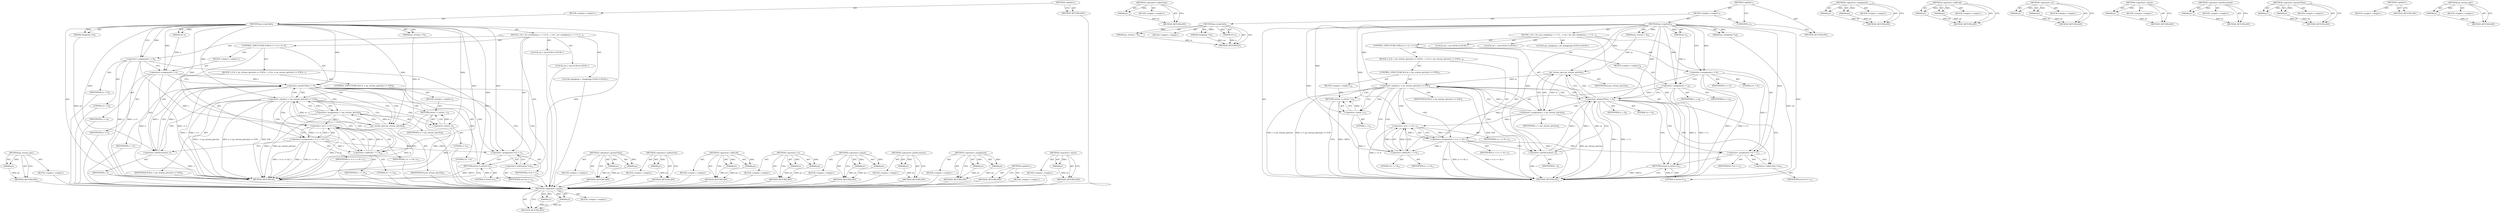 digraph "jas_stream_getc" {
vulnerable_96 [label=<(METHOD,jas_stream_getc)>];
vulnerable_97 [label=<(PARAM,p1)>];
vulnerable_98 [label=<(BLOCK,&lt;empty&gt;,&lt;empty&gt;)>];
vulnerable_99 [label=<(METHOD_RETURN,ANY)>];
vulnerable_6 [label=<(METHOD,&lt;global&gt;)<SUB>1</SUB>>];
vulnerable_7 [label=<(BLOCK,&lt;empty&gt;,&lt;empty&gt;)<SUB>1</SUB>>];
vulnerable_8 [label=<(METHOD,jas_iccgetuint)<SUB>1</SUB>>];
vulnerable_9 [label=<(PARAM,jas_stream_t *in)<SUB>1</SUB>>];
vulnerable_10 [label=<(PARAM,int n)<SUB>1</SUB>>];
vulnerable_11 [label=<(PARAM,ulonglong *val)<SUB>1</SUB>>];
vulnerable_12 [label=<(BLOCK,{
 	int i;
 	int c;
	ulonglong v;
 	v = 0;
 	fo...,{
 	int i;
 	int c;
	ulonglong v;
 	v = 0;
 	fo...)<SUB>2</SUB>>];
vulnerable_13 [label="<(LOCAL,int i: int)<SUB>3</SUB>>"];
vulnerable_14 [label="<(LOCAL,int c: int)<SUB>4</SUB>>"];
vulnerable_15 [label="<(LOCAL,ulonglong v: ulonglong)<SUB>5</SUB>>"];
vulnerable_16 [label=<(&lt;operator&gt;.assignment,v = 0)<SUB>6</SUB>>];
vulnerable_17 [label=<(IDENTIFIER,v,v = 0)<SUB>6</SUB>>];
vulnerable_18 [label=<(LITERAL,0,v = 0)<SUB>6</SUB>>];
vulnerable_19 [label=<(CONTROL_STRUCTURE,FOR,for (i = n;i &gt; 0;--i))<SUB>7</SUB>>];
vulnerable_20 [label=<(BLOCK,&lt;empty&gt;,&lt;empty&gt;)<SUB>7</SUB>>];
vulnerable_21 [label=<(&lt;operator&gt;.assignment,i = n)<SUB>7</SUB>>];
vulnerable_22 [label=<(IDENTIFIER,i,i = n)<SUB>7</SUB>>];
vulnerable_23 [label=<(IDENTIFIER,n,i = n)<SUB>7</SUB>>];
vulnerable_24 [label=<(&lt;operator&gt;.greaterThan,i &gt; 0)<SUB>7</SUB>>];
vulnerable_25 [label=<(IDENTIFIER,i,i &gt; 0)<SUB>7</SUB>>];
vulnerable_26 [label=<(LITERAL,0,i &gt; 0)<SUB>7</SUB>>];
vulnerable_27 [label=<(&lt;operator&gt;.preDecrement,--i)<SUB>7</SUB>>];
vulnerable_28 [label=<(IDENTIFIER,i,--i)<SUB>7</SUB>>];
vulnerable_29 [label=<(BLOCK,{
 		if ((c = jas_stream_getc(in)) == EOF)
			r...,{
 		if ((c = jas_stream_getc(in)) == EOF)
			r...)<SUB>7</SUB>>];
vulnerable_30 [label=<(CONTROL_STRUCTURE,IF,if ((c = jas_stream_getc(in)) == EOF))<SUB>8</SUB>>];
vulnerable_31 [label=<(&lt;operator&gt;.equals,(c = jas_stream_getc(in)) == EOF)<SUB>8</SUB>>];
vulnerable_32 [label=<(&lt;operator&gt;.assignment,c = jas_stream_getc(in))<SUB>8</SUB>>];
vulnerable_33 [label=<(IDENTIFIER,c,c = jas_stream_getc(in))<SUB>8</SUB>>];
vulnerable_34 [label=<(jas_stream_getc,jas_stream_getc(in))<SUB>8</SUB>>];
vulnerable_35 [label=<(IDENTIFIER,in,jas_stream_getc(in))<SUB>8</SUB>>];
vulnerable_36 [label=<(IDENTIFIER,EOF,(c = jas_stream_getc(in)) == EOF)<SUB>8</SUB>>];
vulnerable_37 [label=<(BLOCK,&lt;empty&gt;,&lt;empty&gt;)<SUB>9</SUB>>];
vulnerable_38 [label=<(RETURN,return -1;,return -1;)<SUB>9</SUB>>];
vulnerable_39 [label=<(&lt;operator&gt;.minus,-1)<SUB>9</SUB>>];
vulnerable_40 [label=<(LITERAL,1,-1)<SUB>9</SUB>>];
vulnerable_41 [label=<(&lt;operator&gt;.assignment,v = (v &lt;&lt; 8) | c)<SUB>10</SUB>>];
vulnerable_42 [label=<(IDENTIFIER,v,v = (v &lt;&lt; 8) | c)<SUB>10</SUB>>];
vulnerable_43 [label=<(&lt;operator&gt;.or,(v &lt;&lt; 8) | c)<SUB>10</SUB>>];
vulnerable_44 [label=<(&lt;operator&gt;.shiftLeft,v &lt;&lt; 8)<SUB>10</SUB>>];
vulnerable_45 [label=<(IDENTIFIER,v,v &lt;&lt; 8)<SUB>10</SUB>>];
vulnerable_46 [label=<(LITERAL,8,v &lt;&lt; 8)<SUB>10</SUB>>];
vulnerable_47 [label=<(IDENTIFIER,c,(v &lt;&lt; 8) | c)<SUB>10</SUB>>];
vulnerable_48 [label=<(&lt;operator&gt;.assignment,*val = v)<SUB>12</SUB>>];
vulnerable_49 [label=<(&lt;operator&gt;.indirection,*val)<SUB>12</SUB>>];
vulnerable_50 [label=<(IDENTIFIER,val,*val = v)<SUB>12</SUB>>];
vulnerable_51 [label=<(IDENTIFIER,v,*val = v)<SUB>12</SUB>>];
vulnerable_52 [label=<(RETURN,return 0;,return 0;)<SUB>13</SUB>>];
vulnerable_53 [label=<(LITERAL,0,return 0;)<SUB>13</SUB>>];
vulnerable_54 [label=<(METHOD_RETURN,int)<SUB>1</SUB>>];
vulnerable_56 [label=<(METHOD_RETURN,ANY)<SUB>1</SUB>>];
vulnerable_82 [label=<(METHOD,&lt;operator&gt;.greaterThan)>];
vulnerable_83 [label=<(PARAM,p1)>];
vulnerable_84 [label=<(PARAM,p2)>];
vulnerable_85 [label=<(BLOCK,&lt;empty&gt;,&lt;empty&gt;)>];
vulnerable_86 [label=<(METHOD_RETURN,ANY)>];
vulnerable_114 [label=<(METHOD,&lt;operator&gt;.indirection)>];
vulnerable_115 [label=<(PARAM,p1)>];
vulnerable_116 [label=<(BLOCK,&lt;empty&gt;,&lt;empty&gt;)>];
vulnerable_117 [label=<(METHOD_RETURN,ANY)>];
vulnerable_109 [label=<(METHOD,&lt;operator&gt;.shiftLeft)>];
vulnerable_110 [label=<(PARAM,p1)>];
vulnerable_111 [label=<(PARAM,p2)>];
vulnerable_112 [label=<(BLOCK,&lt;empty&gt;,&lt;empty&gt;)>];
vulnerable_113 [label=<(METHOD_RETURN,ANY)>];
vulnerable_104 [label=<(METHOD,&lt;operator&gt;.or)>];
vulnerable_105 [label=<(PARAM,p1)>];
vulnerable_106 [label=<(PARAM,p2)>];
vulnerable_107 [label=<(BLOCK,&lt;empty&gt;,&lt;empty&gt;)>];
vulnerable_108 [label=<(METHOD_RETURN,ANY)>];
vulnerable_91 [label=<(METHOD,&lt;operator&gt;.equals)>];
vulnerable_92 [label=<(PARAM,p1)>];
vulnerable_93 [label=<(PARAM,p2)>];
vulnerable_94 [label=<(BLOCK,&lt;empty&gt;,&lt;empty&gt;)>];
vulnerable_95 [label=<(METHOD_RETURN,ANY)>];
vulnerable_87 [label=<(METHOD,&lt;operator&gt;.preDecrement)>];
vulnerable_88 [label=<(PARAM,p1)>];
vulnerable_89 [label=<(BLOCK,&lt;empty&gt;,&lt;empty&gt;)>];
vulnerable_90 [label=<(METHOD_RETURN,ANY)>];
vulnerable_77 [label=<(METHOD,&lt;operator&gt;.assignment)>];
vulnerable_78 [label=<(PARAM,p1)>];
vulnerable_79 [label=<(PARAM,p2)>];
vulnerable_80 [label=<(BLOCK,&lt;empty&gt;,&lt;empty&gt;)>];
vulnerable_81 [label=<(METHOD_RETURN,ANY)>];
vulnerable_71 [label=<(METHOD,&lt;global&gt;)<SUB>1</SUB>>];
vulnerable_72 [label=<(BLOCK,&lt;empty&gt;,&lt;empty&gt;)>];
vulnerable_73 [label=<(METHOD_RETURN,ANY)>];
vulnerable_100 [label=<(METHOD,&lt;operator&gt;.minus)>];
vulnerable_101 [label=<(PARAM,p1)>];
vulnerable_102 [label=<(BLOCK,&lt;empty&gt;,&lt;empty&gt;)>];
vulnerable_103 [label=<(METHOD_RETURN,ANY)>];
fixed_101 [label=<(METHOD,&lt;operator&gt;.equals)>];
fixed_102 [label=<(PARAM,p1)>];
fixed_103 [label=<(PARAM,p2)>];
fixed_104 [label=<(BLOCK,&lt;empty&gt;,&lt;empty&gt;)>];
fixed_105 [label=<(METHOD_RETURN,ANY)>];
fixed_124 [label=<(METHOD,&lt;operator&gt;.indirection)>];
fixed_125 [label=<(PARAM,p1)>];
fixed_126 [label=<(BLOCK,&lt;empty&gt;,&lt;empty&gt;)>];
fixed_127 [label=<(METHOD_RETURN,ANY)>];
fixed_6 [label=<(METHOD,&lt;global&gt;)<SUB>1</SUB>>];
fixed_7 [label=<(BLOCK,&lt;empty&gt;,&lt;empty&gt;)<SUB>1</SUB>>];
fixed_8 [label=<(METHOD,jas_iccgetuint)<SUB>1</SUB>>];
fixed_9 [label=<(PARAM,jas_stream_t *in)<SUB>1</SUB>>];
fixed_10 [label=<(PARAM,int n)<SUB>1</SUB>>];
fixed_11 [label=<(PARAM,ulonglong *val)<SUB>1</SUB>>];
fixed_12 [label=<(BLOCK,&lt;empty&gt;,&lt;empty&gt;)>];
fixed_13 [label=<(METHOD_RETURN,int)<SUB>1</SUB>>];
fixed_15 [label=<(UNKNOWN,),))<SUB>1</SUB>>];
fixed_16 [label=<(METHOD,jas_iccgetuint)<SUB>2</SUB>>];
fixed_17 [label=<(PARAM,jas_stream_t *in)<SUB>2</SUB>>];
fixed_18 [label=<(PARAM,int n)<SUB>2</SUB>>];
fixed_19 [label=<(PARAM,jas_ulonglong *val)<SUB>2</SUB>>];
fixed_20 [label=<(BLOCK,{
 	int i;
 	int c;
	jas_ulonglong v;
 	v = 0;
...,{
 	int i;
 	int c;
	jas_ulonglong v;
 	v = 0;
...)<SUB>3</SUB>>];
fixed_21 [label="<(LOCAL,int i: int)<SUB>4</SUB>>"];
fixed_22 [label="<(LOCAL,int c: int)<SUB>5</SUB>>"];
fixed_23 [label="<(LOCAL,jas_ulonglong v: jas_ulonglong)<SUB>6</SUB>>"];
fixed_24 [label=<(&lt;operator&gt;.assignment,v = 0)<SUB>7</SUB>>];
fixed_25 [label=<(IDENTIFIER,v,v = 0)<SUB>7</SUB>>];
fixed_26 [label=<(LITERAL,0,v = 0)<SUB>7</SUB>>];
fixed_27 [label=<(CONTROL_STRUCTURE,FOR,for (i = n;i &gt; 0;--i))<SUB>8</SUB>>];
fixed_28 [label=<(BLOCK,&lt;empty&gt;,&lt;empty&gt;)<SUB>8</SUB>>];
fixed_29 [label=<(&lt;operator&gt;.assignment,i = n)<SUB>8</SUB>>];
fixed_30 [label=<(IDENTIFIER,i,i = n)<SUB>8</SUB>>];
fixed_31 [label=<(IDENTIFIER,n,i = n)<SUB>8</SUB>>];
fixed_32 [label=<(&lt;operator&gt;.greaterThan,i &gt; 0)<SUB>8</SUB>>];
fixed_33 [label=<(IDENTIFIER,i,i &gt; 0)<SUB>8</SUB>>];
fixed_34 [label=<(LITERAL,0,i &gt; 0)<SUB>8</SUB>>];
fixed_35 [label=<(&lt;operator&gt;.preDecrement,--i)<SUB>8</SUB>>];
fixed_36 [label=<(IDENTIFIER,i,--i)<SUB>8</SUB>>];
fixed_37 [label=<(BLOCK,{
 		if ((c = jas_stream_getc(in)) == EOF)
			r...,{
 		if ((c = jas_stream_getc(in)) == EOF)
			r...)<SUB>8</SUB>>];
fixed_38 [label=<(CONTROL_STRUCTURE,IF,if ((c = jas_stream_getc(in)) == EOF))<SUB>9</SUB>>];
fixed_39 [label=<(&lt;operator&gt;.equals,(c = jas_stream_getc(in)) == EOF)<SUB>9</SUB>>];
fixed_40 [label=<(&lt;operator&gt;.assignment,c = jas_stream_getc(in))<SUB>9</SUB>>];
fixed_41 [label=<(IDENTIFIER,c,c = jas_stream_getc(in))<SUB>9</SUB>>];
fixed_42 [label=<(jas_stream_getc,jas_stream_getc(in))<SUB>9</SUB>>];
fixed_43 [label=<(IDENTIFIER,in,jas_stream_getc(in))<SUB>9</SUB>>];
fixed_44 [label=<(IDENTIFIER,EOF,(c = jas_stream_getc(in)) == EOF)<SUB>9</SUB>>];
fixed_45 [label=<(BLOCK,&lt;empty&gt;,&lt;empty&gt;)<SUB>10</SUB>>];
fixed_46 [label=<(RETURN,return -1;,return -1;)<SUB>10</SUB>>];
fixed_47 [label=<(&lt;operator&gt;.minus,-1)<SUB>10</SUB>>];
fixed_48 [label=<(LITERAL,1,-1)<SUB>10</SUB>>];
fixed_49 [label=<(&lt;operator&gt;.assignment,v = (v &lt;&lt; 8) | c)<SUB>11</SUB>>];
fixed_50 [label=<(IDENTIFIER,v,v = (v &lt;&lt; 8) | c)<SUB>11</SUB>>];
fixed_51 [label=<(&lt;operator&gt;.or,(v &lt;&lt; 8) | c)<SUB>11</SUB>>];
fixed_52 [label=<(&lt;operator&gt;.shiftLeft,v &lt;&lt; 8)<SUB>11</SUB>>];
fixed_53 [label=<(IDENTIFIER,v,v &lt;&lt; 8)<SUB>11</SUB>>];
fixed_54 [label=<(LITERAL,8,v &lt;&lt; 8)<SUB>11</SUB>>];
fixed_55 [label=<(IDENTIFIER,c,(v &lt;&lt; 8) | c)<SUB>11</SUB>>];
fixed_56 [label=<(&lt;operator&gt;.assignment,*val = v)<SUB>13</SUB>>];
fixed_57 [label=<(&lt;operator&gt;.indirection,*val)<SUB>13</SUB>>];
fixed_58 [label=<(IDENTIFIER,val,*val = v)<SUB>13</SUB>>];
fixed_59 [label=<(IDENTIFIER,v,*val = v)<SUB>13</SUB>>];
fixed_60 [label=<(RETURN,return 0;,return 0;)<SUB>14</SUB>>];
fixed_61 [label=<(LITERAL,0,return 0;)<SUB>14</SUB>>];
fixed_62 [label=<(METHOD_RETURN,int)<SUB>2</SUB>>];
fixed_64 [label=<(METHOD_RETURN,ANY)<SUB>1</SUB>>];
fixed_87 [label=<(METHOD,&lt;operator&gt;.assignment)>];
fixed_88 [label=<(PARAM,p1)>];
fixed_89 [label=<(PARAM,p2)>];
fixed_90 [label=<(BLOCK,&lt;empty&gt;,&lt;empty&gt;)>];
fixed_91 [label=<(METHOD_RETURN,ANY)>];
fixed_119 [label=<(METHOD,&lt;operator&gt;.shiftLeft)>];
fixed_120 [label=<(PARAM,p1)>];
fixed_121 [label=<(PARAM,p2)>];
fixed_122 [label=<(BLOCK,&lt;empty&gt;,&lt;empty&gt;)>];
fixed_123 [label=<(METHOD_RETURN,ANY)>];
fixed_114 [label=<(METHOD,&lt;operator&gt;.or)>];
fixed_115 [label=<(PARAM,p1)>];
fixed_116 [label=<(PARAM,p2)>];
fixed_117 [label=<(BLOCK,&lt;empty&gt;,&lt;empty&gt;)>];
fixed_118 [label=<(METHOD_RETURN,ANY)>];
fixed_110 [label=<(METHOD,&lt;operator&gt;.minus)>];
fixed_111 [label=<(PARAM,p1)>];
fixed_112 [label=<(BLOCK,&lt;empty&gt;,&lt;empty&gt;)>];
fixed_113 [label=<(METHOD_RETURN,ANY)>];
fixed_97 [label=<(METHOD,&lt;operator&gt;.preDecrement)>];
fixed_98 [label=<(PARAM,p1)>];
fixed_99 [label=<(BLOCK,&lt;empty&gt;,&lt;empty&gt;)>];
fixed_100 [label=<(METHOD_RETURN,ANY)>];
fixed_92 [label=<(METHOD,&lt;operator&gt;.greaterThan)>];
fixed_93 [label=<(PARAM,p1)>];
fixed_94 [label=<(PARAM,p2)>];
fixed_95 [label=<(BLOCK,&lt;empty&gt;,&lt;empty&gt;)>];
fixed_96 [label=<(METHOD_RETURN,ANY)>];
fixed_81 [label=<(METHOD,&lt;global&gt;)<SUB>1</SUB>>];
fixed_82 [label=<(BLOCK,&lt;empty&gt;,&lt;empty&gt;)>];
fixed_83 [label=<(METHOD_RETURN,ANY)>];
fixed_106 [label=<(METHOD,jas_stream_getc)>];
fixed_107 [label=<(PARAM,p1)>];
fixed_108 [label=<(BLOCK,&lt;empty&gt;,&lt;empty&gt;)>];
fixed_109 [label=<(METHOD_RETURN,ANY)>];
vulnerable_96 -> vulnerable_97  [key=0, label="AST: "];
vulnerable_96 -> vulnerable_97  [key=1, label="DDG: "];
vulnerable_96 -> vulnerable_98  [key=0, label="AST: "];
vulnerable_96 -> vulnerable_99  [key=0, label="AST: "];
vulnerable_96 -> vulnerable_99  [key=1, label="CFG: "];
vulnerable_97 -> vulnerable_99  [key=0, label="DDG: p1"];
vulnerable_98 -> fixed_101  [key=0];
vulnerable_99 -> fixed_101  [key=0];
vulnerable_6 -> vulnerable_7  [key=0, label="AST: "];
vulnerable_6 -> vulnerable_56  [key=0, label="AST: "];
vulnerable_6 -> vulnerable_56  [key=1, label="CFG: "];
vulnerable_7 -> vulnerable_8  [key=0, label="AST: "];
vulnerable_8 -> vulnerable_9  [key=0, label="AST: "];
vulnerable_8 -> vulnerable_9  [key=1, label="DDG: "];
vulnerable_8 -> vulnerable_10  [key=0, label="AST: "];
vulnerable_8 -> vulnerable_10  [key=1, label="DDG: "];
vulnerable_8 -> vulnerable_11  [key=0, label="AST: "];
vulnerable_8 -> vulnerable_11  [key=1, label="DDG: "];
vulnerable_8 -> vulnerable_12  [key=0, label="AST: "];
vulnerable_8 -> vulnerable_54  [key=0, label="AST: "];
vulnerable_8 -> vulnerable_16  [key=0, label="CFG: "];
vulnerable_8 -> vulnerable_16  [key=1, label="DDG: "];
vulnerable_8 -> vulnerable_48  [key=0, label="DDG: "];
vulnerable_8 -> vulnerable_52  [key=0, label="DDG: "];
vulnerable_8 -> vulnerable_53  [key=0, label="DDG: "];
vulnerable_8 -> vulnerable_21  [key=0, label="DDG: "];
vulnerable_8 -> vulnerable_24  [key=0, label="DDG: "];
vulnerable_8 -> vulnerable_27  [key=0, label="DDG: "];
vulnerable_8 -> vulnerable_31  [key=0, label="DDG: "];
vulnerable_8 -> vulnerable_43  [key=0, label="DDG: "];
vulnerable_8 -> vulnerable_44  [key=0, label="DDG: "];
vulnerable_8 -> vulnerable_34  [key=0, label="DDG: "];
vulnerable_8 -> vulnerable_39  [key=0, label="DDG: "];
vulnerable_9 -> vulnerable_34  [key=0, label="DDG: in"];
vulnerable_10 -> vulnerable_21  [key=0, label="DDG: n"];
vulnerable_11 -> vulnerable_54  [key=0, label="DDG: val"];
vulnerable_12 -> vulnerable_13  [key=0, label="AST: "];
vulnerable_12 -> vulnerable_14  [key=0, label="AST: "];
vulnerable_12 -> vulnerable_15  [key=0, label="AST: "];
vulnerable_12 -> vulnerable_16  [key=0, label="AST: "];
vulnerable_12 -> vulnerable_19  [key=0, label="AST: "];
vulnerable_12 -> vulnerable_48  [key=0, label="AST: "];
vulnerable_12 -> vulnerable_52  [key=0, label="AST: "];
vulnerable_13 -> fixed_101  [key=0];
vulnerable_14 -> fixed_101  [key=0];
vulnerable_15 -> fixed_101  [key=0];
vulnerable_16 -> vulnerable_17  [key=0, label="AST: "];
vulnerable_16 -> vulnerable_18  [key=0, label="AST: "];
vulnerable_16 -> vulnerable_21  [key=0, label="CFG: "];
vulnerable_16 -> vulnerable_54  [key=0, label="DDG: v"];
vulnerable_16 -> vulnerable_54  [key=1, label="DDG: v = 0"];
vulnerable_16 -> vulnerable_48  [key=0, label="DDG: v"];
vulnerable_16 -> vulnerable_44  [key=0, label="DDG: v"];
vulnerable_17 -> fixed_101  [key=0];
vulnerable_18 -> fixed_101  [key=0];
vulnerable_19 -> vulnerable_20  [key=0, label="AST: "];
vulnerable_19 -> vulnerable_24  [key=0, label="AST: "];
vulnerable_19 -> vulnerable_27  [key=0, label="AST: "];
vulnerable_19 -> vulnerable_29  [key=0, label="AST: "];
vulnerable_20 -> vulnerable_21  [key=0, label="AST: "];
vulnerable_21 -> vulnerable_22  [key=0, label="AST: "];
vulnerable_21 -> vulnerable_23  [key=0, label="AST: "];
vulnerable_21 -> vulnerable_24  [key=0, label="CFG: "];
vulnerable_21 -> vulnerable_24  [key=1, label="DDG: i"];
vulnerable_21 -> vulnerable_54  [key=0, label="DDG: n"];
vulnerable_21 -> vulnerable_54  [key=1, label="DDG: i = n"];
vulnerable_22 -> fixed_101  [key=0];
vulnerable_23 -> fixed_101  [key=0];
vulnerable_24 -> vulnerable_25  [key=0, label="AST: "];
vulnerable_24 -> vulnerable_26  [key=0, label="AST: "];
vulnerable_24 -> vulnerable_34  [key=0, label="CFG: "];
vulnerable_24 -> vulnerable_34  [key=1, label="CDG: "];
vulnerable_24 -> vulnerable_49  [key=0, label="CFG: "];
vulnerable_24 -> vulnerable_49  [key=1, label="CDG: "];
vulnerable_24 -> vulnerable_54  [key=0, label="DDG: i"];
vulnerable_24 -> vulnerable_54  [key=1, label="DDG: i &gt; 0"];
vulnerable_24 -> vulnerable_27  [key=0, label="DDG: i"];
vulnerable_24 -> vulnerable_48  [key=0, label="CDG: "];
vulnerable_24 -> vulnerable_32  [key=0, label="CDG: "];
vulnerable_24 -> vulnerable_52  [key=0, label="CDG: "];
vulnerable_24 -> vulnerable_31  [key=0, label="CDG: "];
vulnerable_25 -> fixed_101  [key=0];
vulnerable_26 -> fixed_101  [key=0];
vulnerable_27 -> vulnerable_28  [key=0, label="AST: "];
vulnerable_27 -> vulnerable_24  [key=0, label="CFG: "];
vulnerable_27 -> vulnerable_24  [key=1, label="DDG: i"];
vulnerable_27 -> vulnerable_54  [key=0, label="DDG: --i"];
vulnerable_28 -> fixed_101  [key=0];
vulnerable_29 -> vulnerable_30  [key=0, label="AST: "];
vulnerable_29 -> vulnerable_41  [key=0, label="AST: "];
vulnerable_30 -> vulnerable_31  [key=0, label="AST: "];
vulnerable_30 -> vulnerable_37  [key=0, label="AST: "];
vulnerable_31 -> vulnerable_32  [key=0, label="AST: "];
vulnerable_31 -> vulnerable_36  [key=0, label="AST: "];
vulnerable_31 -> vulnerable_39  [key=0, label="CFG: "];
vulnerable_31 -> vulnerable_39  [key=1, label="CDG: "];
vulnerable_31 -> vulnerable_44  [key=0, label="CFG: "];
vulnerable_31 -> vulnerable_44  [key=1, label="CDG: "];
vulnerable_31 -> vulnerable_54  [key=0, label="DDG: c = jas_stream_getc(in)"];
vulnerable_31 -> vulnerable_54  [key=1, label="DDG: (c = jas_stream_getc(in)) == EOF"];
vulnerable_31 -> vulnerable_54  [key=2, label="DDG: EOF"];
vulnerable_31 -> vulnerable_24  [key=0, label="CDG: "];
vulnerable_31 -> vulnerable_38  [key=0, label="CDG: "];
vulnerable_31 -> vulnerable_41  [key=0, label="CDG: "];
vulnerable_31 -> vulnerable_27  [key=0, label="CDG: "];
vulnerable_31 -> vulnerable_43  [key=0, label="CDG: "];
vulnerable_32 -> vulnerable_33  [key=0, label="AST: "];
vulnerable_32 -> vulnerable_34  [key=0, label="AST: "];
vulnerable_32 -> vulnerable_31  [key=0, label="CFG: "];
vulnerable_32 -> vulnerable_31  [key=1, label="DDG: c"];
vulnerable_32 -> vulnerable_54  [key=0, label="DDG: c"];
vulnerable_32 -> vulnerable_54  [key=1, label="DDG: jas_stream_getc(in)"];
vulnerable_32 -> vulnerable_43  [key=0, label="DDG: c"];
vulnerable_33 -> fixed_101  [key=0];
vulnerable_34 -> vulnerable_35  [key=0, label="AST: "];
vulnerable_34 -> vulnerable_32  [key=0, label="CFG: "];
vulnerable_34 -> vulnerable_32  [key=1, label="DDG: in"];
vulnerable_34 -> vulnerable_54  [key=0, label="DDG: in"];
vulnerable_34 -> vulnerable_31  [key=0, label="DDG: in"];
vulnerable_35 -> fixed_101  [key=0];
vulnerable_36 -> fixed_101  [key=0];
vulnerable_37 -> vulnerable_38  [key=0, label="AST: "];
vulnerable_38 -> vulnerable_39  [key=0, label="AST: "];
vulnerable_38 -> vulnerable_54  [key=0, label="CFG: "];
vulnerable_38 -> vulnerable_54  [key=1, label="DDG: &lt;RET&gt;"];
vulnerable_39 -> vulnerable_40  [key=0, label="AST: "];
vulnerable_39 -> vulnerable_38  [key=0, label="CFG: "];
vulnerable_39 -> vulnerable_38  [key=1, label="DDG: -1"];
vulnerable_39 -> vulnerable_54  [key=0, label="DDG: -1"];
vulnerable_40 -> fixed_101  [key=0];
vulnerable_41 -> vulnerable_42  [key=0, label="AST: "];
vulnerable_41 -> vulnerable_43  [key=0, label="AST: "];
vulnerable_41 -> vulnerable_27  [key=0, label="CFG: "];
vulnerable_41 -> vulnerable_54  [key=0, label="DDG: v"];
vulnerable_41 -> vulnerable_54  [key=1, label="DDG: (v &lt;&lt; 8) | c"];
vulnerable_41 -> vulnerable_54  [key=2, label="DDG: v = (v &lt;&lt; 8) | c"];
vulnerable_41 -> vulnerable_48  [key=0, label="DDG: v"];
vulnerable_41 -> vulnerable_44  [key=0, label="DDG: v"];
vulnerable_42 -> fixed_101  [key=0];
vulnerable_43 -> vulnerable_44  [key=0, label="AST: "];
vulnerable_43 -> vulnerable_47  [key=0, label="AST: "];
vulnerable_43 -> vulnerable_41  [key=0, label="CFG: "];
vulnerable_43 -> vulnerable_41  [key=1, label="DDG: v &lt;&lt; 8"];
vulnerable_43 -> vulnerable_41  [key=2, label="DDG: c"];
vulnerable_43 -> vulnerable_54  [key=0, label="DDG: v &lt;&lt; 8"];
vulnerable_44 -> vulnerable_45  [key=0, label="AST: "];
vulnerable_44 -> vulnerable_46  [key=0, label="AST: "];
vulnerable_44 -> vulnerable_43  [key=0, label="CFG: "];
vulnerable_44 -> vulnerable_43  [key=1, label="DDG: v"];
vulnerable_44 -> vulnerable_43  [key=2, label="DDG: 8"];
vulnerable_45 -> fixed_101  [key=0];
vulnerable_46 -> fixed_101  [key=0];
vulnerable_47 -> fixed_101  [key=0];
vulnerable_48 -> vulnerable_49  [key=0, label="AST: "];
vulnerable_48 -> vulnerable_51  [key=0, label="AST: "];
vulnerable_48 -> vulnerable_52  [key=0, label="CFG: "];
vulnerable_49 -> vulnerable_50  [key=0, label="AST: "];
vulnerable_49 -> vulnerable_48  [key=0, label="CFG: "];
vulnerable_50 -> fixed_101  [key=0];
vulnerable_51 -> fixed_101  [key=0];
vulnerable_52 -> vulnerable_53  [key=0, label="AST: "];
vulnerable_52 -> vulnerable_54  [key=0, label="CFG: "];
vulnerable_52 -> vulnerable_54  [key=1, label="DDG: &lt;RET&gt;"];
vulnerable_53 -> vulnerable_52  [key=0, label="DDG: 0"];
vulnerable_54 -> fixed_101  [key=0];
vulnerable_56 -> fixed_101  [key=0];
vulnerable_82 -> vulnerable_83  [key=0, label="AST: "];
vulnerable_82 -> vulnerable_83  [key=1, label="DDG: "];
vulnerable_82 -> vulnerable_85  [key=0, label="AST: "];
vulnerable_82 -> vulnerable_84  [key=0, label="AST: "];
vulnerable_82 -> vulnerable_84  [key=1, label="DDG: "];
vulnerable_82 -> vulnerable_86  [key=0, label="AST: "];
vulnerable_82 -> vulnerable_86  [key=1, label="CFG: "];
vulnerable_83 -> vulnerable_86  [key=0, label="DDG: p1"];
vulnerable_84 -> vulnerable_86  [key=0, label="DDG: p2"];
vulnerable_85 -> fixed_101  [key=0];
vulnerable_86 -> fixed_101  [key=0];
vulnerable_114 -> vulnerable_115  [key=0, label="AST: "];
vulnerable_114 -> vulnerable_115  [key=1, label="DDG: "];
vulnerable_114 -> vulnerable_116  [key=0, label="AST: "];
vulnerable_114 -> vulnerable_117  [key=0, label="AST: "];
vulnerable_114 -> vulnerable_117  [key=1, label="CFG: "];
vulnerable_115 -> vulnerable_117  [key=0, label="DDG: p1"];
vulnerable_116 -> fixed_101  [key=0];
vulnerable_117 -> fixed_101  [key=0];
vulnerable_109 -> vulnerable_110  [key=0, label="AST: "];
vulnerable_109 -> vulnerable_110  [key=1, label="DDG: "];
vulnerable_109 -> vulnerable_112  [key=0, label="AST: "];
vulnerable_109 -> vulnerable_111  [key=0, label="AST: "];
vulnerable_109 -> vulnerable_111  [key=1, label="DDG: "];
vulnerable_109 -> vulnerable_113  [key=0, label="AST: "];
vulnerable_109 -> vulnerable_113  [key=1, label="CFG: "];
vulnerable_110 -> vulnerable_113  [key=0, label="DDG: p1"];
vulnerable_111 -> vulnerable_113  [key=0, label="DDG: p2"];
vulnerable_112 -> fixed_101  [key=0];
vulnerable_113 -> fixed_101  [key=0];
vulnerable_104 -> vulnerable_105  [key=0, label="AST: "];
vulnerable_104 -> vulnerable_105  [key=1, label="DDG: "];
vulnerable_104 -> vulnerable_107  [key=0, label="AST: "];
vulnerable_104 -> vulnerable_106  [key=0, label="AST: "];
vulnerable_104 -> vulnerable_106  [key=1, label="DDG: "];
vulnerable_104 -> vulnerable_108  [key=0, label="AST: "];
vulnerable_104 -> vulnerable_108  [key=1, label="CFG: "];
vulnerable_105 -> vulnerable_108  [key=0, label="DDG: p1"];
vulnerable_106 -> vulnerable_108  [key=0, label="DDG: p2"];
vulnerable_107 -> fixed_101  [key=0];
vulnerable_108 -> fixed_101  [key=0];
vulnerable_91 -> vulnerable_92  [key=0, label="AST: "];
vulnerable_91 -> vulnerable_92  [key=1, label="DDG: "];
vulnerable_91 -> vulnerable_94  [key=0, label="AST: "];
vulnerable_91 -> vulnerable_93  [key=0, label="AST: "];
vulnerable_91 -> vulnerable_93  [key=1, label="DDG: "];
vulnerable_91 -> vulnerable_95  [key=0, label="AST: "];
vulnerable_91 -> vulnerable_95  [key=1, label="CFG: "];
vulnerable_92 -> vulnerable_95  [key=0, label="DDG: p1"];
vulnerable_93 -> vulnerable_95  [key=0, label="DDG: p2"];
vulnerable_94 -> fixed_101  [key=0];
vulnerable_95 -> fixed_101  [key=0];
vulnerable_87 -> vulnerable_88  [key=0, label="AST: "];
vulnerable_87 -> vulnerable_88  [key=1, label="DDG: "];
vulnerable_87 -> vulnerable_89  [key=0, label="AST: "];
vulnerable_87 -> vulnerable_90  [key=0, label="AST: "];
vulnerable_87 -> vulnerable_90  [key=1, label="CFG: "];
vulnerable_88 -> vulnerable_90  [key=0, label="DDG: p1"];
vulnerable_89 -> fixed_101  [key=0];
vulnerable_90 -> fixed_101  [key=0];
vulnerable_77 -> vulnerable_78  [key=0, label="AST: "];
vulnerable_77 -> vulnerable_78  [key=1, label="DDG: "];
vulnerable_77 -> vulnerable_80  [key=0, label="AST: "];
vulnerable_77 -> vulnerable_79  [key=0, label="AST: "];
vulnerable_77 -> vulnerable_79  [key=1, label="DDG: "];
vulnerable_77 -> vulnerable_81  [key=0, label="AST: "];
vulnerable_77 -> vulnerable_81  [key=1, label="CFG: "];
vulnerable_78 -> vulnerable_81  [key=0, label="DDG: p1"];
vulnerable_79 -> vulnerable_81  [key=0, label="DDG: p2"];
vulnerable_80 -> fixed_101  [key=0];
vulnerable_81 -> fixed_101  [key=0];
vulnerable_71 -> vulnerable_72  [key=0, label="AST: "];
vulnerable_71 -> vulnerable_73  [key=0, label="AST: "];
vulnerable_71 -> vulnerable_73  [key=1, label="CFG: "];
vulnerable_72 -> fixed_101  [key=0];
vulnerable_73 -> fixed_101  [key=0];
vulnerable_100 -> vulnerable_101  [key=0, label="AST: "];
vulnerable_100 -> vulnerable_101  [key=1, label="DDG: "];
vulnerable_100 -> vulnerable_102  [key=0, label="AST: "];
vulnerable_100 -> vulnerable_103  [key=0, label="AST: "];
vulnerable_100 -> vulnerable_103  [key=1, label="CFG: "];
vulnerable_101 -> vulnerable_103  [key=0, label="DDG: p1"];
vulnerable_102 -> fixed_101  [key=0];
vulnerable_103 -> fixed_101  [key=0];
fixed_101 -> fixed_102  [key=0, label="AST: "];
fixed_101 -> fixed_102  [key=1, label="DDG: "];
fixed_101 -> fixed_104  [key=0, label="AST: "];
fixed_101 -> fixed_103  [key=0, label="AST: "];
fixed_101 -> fixed_103  [key=1, label="DDG: "];
fixed_101 -> fixed_105  [key=0, label="AST: "];
fixed_101 -> fixed_105  [key=1, label="CFG: "];
fixed_102 -> fixed_105  [key=0, label="DDG: p1"];
fixed_103 -> fixed_105  [key=0, label="DDG: p2"];
fixed_124 -> fixed_125  [key=0, label="AST: "];
fixed_124 -> fixed_125  [key=1, label="DDG: "];
fixed_124 -> fixed_126  [key=0, label="AST: "];
fixed_124 -> fixed_127  [key=0, label="AST: "];
fixed_124 -> fixed_127  [key=1, label="CFG: "];
fixed_125 -> fixed_127  [key=0, label="DDG: p1"];
fixed_6 -> fixed_7  [key=0, label="AST: "];
fixed_6 -> fixed_64  [key=0, label="AST: "];
fixed_6 -> fixed_15  [key=0, label="CFG: "];
fixed_7 -> fixed_8  [key=0, label="AST: "];
fixed_7 -> fixed_15  [key=0, label="AST: "];
fixed_7 -> fixed_16  [key=0, label="AST: "];
fixed_8 -> fixed_9  [key=0, label="AST: "];
fixed_8 -> fixed_9  [key=1, label="DDG: "];
fixed_8 -> fixed_10  [key=0, label="AST: "];
fixed_8 -> fixed_10  [key=1, label="DDG: "];
fixed_8 -> fixed_11  [key=0, label="AST: "];
fixed_8 -> fixed_11  [key=1, label="DDG: "];
fixed_8 -> fixed_12  [key=0, label="AST: "];
fixed_8 -> fixed_13  [key=0, label="AST: "];
fixed_8 -> fixed_13  [key=1, label="CFG: "];
fixed_9 -> fixed_13  [key=0, label="DDG: in"];
fixed_10 -> fixed_13  [key=0, label="DDG: n"];
fixed_11 -> fixed_13  [key=0, label="DDG: val"];
fixed_15 -> fixed_64  [key=0, label="CFG: "];
fixed_16 -> fixed_17  [key=0, label="AST: "];
fixed_16 -> fixed_17  [key=1, label="DDG: "];
fixed_16 -> fixed_18  [key=0, label="AST: "];
fixed_16 -> fixed_18  [key=1, label="DDG: "];
fixed_16 -> fixed_19  [key=0, label="AST: "];
fixed_16 -> fixed_19  [key=1, label="DDG: "];
fixed_16 -> fixed_20  [key=0, label="AST: "];
fixed_16 -> fixed_62  [key=0, label="AST: "];
fixed_16 -> fixed_24  [key=0, label="CFG: "];
fixed_16 -> fixed_24  [key=1, label="DDG: "];
fixed_16 -> fixed_56  [key=0, label="DDG: "];
fixed_16 -> fixed_60  [key=0, label="DDG: "];
fixed_16 -> fixed_61  [key=0, label="DDG: "];
fixed_16 -> fixed_29  [key=0, label="DDG: "];
fixed_16 -> fixed_32  [key=0, label="DDG: "];
fixed_16 -> fixed_35  [key=0, label="DDG: "];
fixed_16 -> fixed_39  [key=0, label="DDG: "];
fixed_16 -> fixed_51  [key=0, label="DDG: "];
fixed_16 -> fixed_52  [key=0, label="DDG: "];
fixed_16 -> fixed_42  [key=0, label="DDG: "];
fixed_16 -> fixed_47  [key=0, label="DDG: "];
fixed_17 -> fixed_42  [key=0, label="DDG: in"];
fixed_18 -> fixed_29  [key=0, label="DDG: n"];
fixed_19 -> fixed_62  [key=0, label="DDG: val"];
fixed_20 -> fixed_21  [key=0, label="AST: "];
fixed_20 -> fixed_22  [key=0, label="AST: "];
fixed_20 -> fixed_23  [key=0, label="AST: "];
fixed_20 -> fixed_24  [key=0, label="AST: "];
fixed_20 -> fixed_27  [key=0, label="AST: "];
fixed_20 -> fixed_56  [key=0, label="AST: "];
fixed_20 -> fixed_60  [key=0, label="AST: "];
fixed_24 -> fixed_25  [key=0, label="AST: "];
fixed_24 -> fixed_26  [key=0, label="AST: "];
fixed_24 -> fixed_29  [key=0, label="CFG: "];
fixed_24 -> fixed_62  [key=0, label="DDG: v"];
fixed_24 -> fixed_62  [key=1, label="DDG: v = 0"];
fixed_24 -> fixed_56  [key=0, label="DDG: v"];
fixed_24 -> fixed_52  [key=0, label="DDG: v"];
fixed_27 -> fixed_28  [key=0, label="AST: "];
fixed_27 -> fixed_32  [key=0, label="AST: "];
fixed_27 -> fixed_35  [key=0, label="AST: "];
fixed_27 -> fixed_37  [key=0, label="AST: "];
fixed_28 -> fixed_29  [key=0, label="AST: "];
fixed_29 -> fixed_30  [key=0, label="AST: "];
fixed_29 -> fixed_31  [key=0, label="AST: "];
fixed_29 -> fixed_32  [key=0, label="CFG: "];
fixed_29 -> fixed_32  [key=1, label="DDG: i"];
fixed_29 -> fixed_62  [key=0, label="DDG: n"];
fixed_29 -> fixed_62  [key=1, label="DDG: i = n"];
fixed_32 -> fixed_33  [key=0, label="AST: "];
fixed_32 -> fixed_34  [key=0, label="AST: "];
fixed_32 -> fixed_42  [key=0, label="CFG: "];
fixed_32 -> fixed_42  [key=1, label="CDG: "];
fixed_32 -> fixed_57  [key=0, label="CFG: "];
fixed_32 -> fixed_57  [key=1, label="CDG: "];
fixed_32 -> fixed_62  [key=0, label="DDG: i"];
fixed_32 -> fixed_62  [key=1, label="DDG: i &gt; 0"];
fixed_32 -> fixed_35  [key=0, label="DDG: i"];
fixed_32 -> fixed_60  [key=0, label="CDG: "];
fixed_32 -> fixed_56  [key=0, label="CDG: "];
fixed_32 -> fixed_40  [key=0, label="CDG: "];
fixed_32 -> fixed_39  [key=0, label="CDG: "];
fixed_35 -> fixed_36  [key=0, label="AST: "];
fixed_35 -> fixed_32  [key=0, label="CFG: "];
fixed_35 -> fixed_32  [key=1, label="DDG: i"];
fixed_35 -> fixed_62  [key=0, label="DDG: --i"];
fixed_37 -> fixed_38  [key=0, label="AST: "];
fixed_37 -> fixed_49  [key=0, label="AST: "];
fixed_38 -> fixed_39  [key=0, label="AST: "];
fixed_38 -> fixed_45  [key=0, label="AST: "];
fixed_39 -> fixed_40  [key=0, label="AST: "];
fixed_39 -> fixed_44  [key=0, label="AST: "];
fixed_39 -> fixed_47  [key=0, label="CFG: "];
fixed_39 -> fixed_47  [key=1, label="CDG: "];
fixed_39 -> fixed_52  [key=0, label="CFG: "];
fixed_39 -> fixed_52  [key=1, label="CDG: "];
fixed_39 -> fixed_62  [key=0, label="DDG: c = jas_stream_getc(in)"];
fixed_39 -> fixed_62  [key=1, label="DDG: (c = jas_stream_getc(in)) == EOF"];
fixed_39 -> fixed_62  [key=2, label="DDG: EOF"];
fixed_39 -> fixed_32  [key=0, label="CDG: "];
fixed_39 -> fixed_49  [key=0, label="CDG: "];
fixed_39 -> fixed_51  [key=0, label="CDG: "];
fixed_39 -> fixed_46  [key=0, label="CDG: "];
fixed_39 -> fixed_35  [key=0, label="CDG: "];
fixed_40 -> fixed_41  [key=0, label="AST: "];
fixed_40 -> fixed_42  [key=0, label="AST: "];
fixed_40 -> fixed_39  [key=0, label="CFG: "];
fixed_40 -> fixed_39  [key=1, label="DDG: c"];
fixed_40 -> fixed_62  [key=0, label="DDG: c"];
fixed_40 -> fixed_62  [key=1, label="DDG: jas_stream_getc(in)"];
fixed_40 -> fixed_51  [key=0, label="DDG: c"];
fixed_42 -> fixed_43  [key=0, label="AST: "];
fixed_42 -> fixed_40  [key=0, label="CFG: "];
fixed_42 -> fixed_40  [key=1, label="DDG: in"];
fixed_42 -> fixed_62  [key=0, label="DDG: in"];
fixed_42 -> fixed_39  [key=0, label="DDG: in"];
fixed_45 -> fixed_46  [key=0, label="AST: "];
fixed_46 -> fixed_47  [key=0, label="AST: "];
fixed_46 -> fixed_62  [key=0, label="CFG: "];
fixed_46 -> fixed_62  [key=1, label="DDG: &lt;RET&gt;"];
fixed_47 -> fixed_48  [key=0, label="AST: "];
fixed_47 -> fixed_46  [key=0, label="CFG: "];
fixed_47 -> fixed_46  [key=1, label="DDG: -1"];
fixed_47 -> fixed_62  [key=0, label="DDG: -1"];
fixed_49 -> fixed_50  [key=0, label="AST: "];
fixed_49 -> fixed_51  [key=0, label="AST: "];
fixed_49 -> fixed_35  [key=0, label="CFG: "];
fixed_49 -> fixed_62  [key=0, label="DDG: v"];
fixed_49 -> fixed_62  [key=1, label="DDG: (v &lt;&lt; 8) | c"];
fixed_49 -> fixed_62  [key=2, label="DDG: v = (v &lt;&lt; 8) | c"];
fixed_49 -> fixed_56  [key=0, label="DDG: v"];
fixed_49 -> fixed_52  [key=0, label="DDG: v"];
fixed_51 -> fixed_52  [key=0, label="AST: "];
fixed_51 -> fixed_55  [key=0, label="AST: "];
fixed_51 -> fixed_49  [key=0, label="CFG: "];
fixed_51 -> fixed_49  [key=1, label="DDG: v &lt;&lt; 8"];
fixed_51 -> fixed_49  [key=2, label="DDG: c"];
fixed_51 -> fixed_62  [key=0, label="DDG: v &lt;&lt; 8"];
fixed_52 -> fixed_53  [key=0, label="AST: "];
fixed_52 -> fixed_54  [key=0, label="AST: "];
fixed_52 -> fixed_51  [key=0, label="CFG: "];
fixed_52 -> fixed_51  [key=1, label="DDG: v"];
fixed_52 -> fixed_51  [key=2, label="DDG: 8"];
fixed_56 -> fixed_57  [key=0, label="AST: "];
fixed_56 -> fixed_59  [key=0, label="AST: "];
fixed_56 -> fixed_60  [key=0, label="CFG: "];
fixed_57 -> fixed_58  [key=0, label="AST: "];
fixed_57 -> fixed_56  [key=0, label="CFG: "];
fixed_60 -> fixed_61  [key=0, label="AST: "];
fixed_60 -> fixed_62  [key=0, label="CFG: "];
fixed_60 -> fixed_62  [key=1, label="DDG: &lt;RET&gt;"];
fixed_61 -> fixed_60  [key=0, label="DDG: 0"];
fixed_87 -> fixed_88  [key=0, label="AST: "];
fixed_87 -> fixed_88  [key=1, label="DDG: "];
fixed_87 -> fixed_90  [key=0, label="AST: "];
fixed_87 -> fixed_89  [key=0, label="AST: "];
fixed_87 -> fixed_89  [key=1, label="DDG: "];
fixed_87 -> fixed_91  [key=0, label="AST: "];
fixed_87 -> fixed_91  [key=1, label="CFG: "];
fixed_88 -> fixed_91  [key=0, label="DDG: p1"];
fixed_89 -> fixed_91  [key=0, label="DDG: p2"];
fixed_119 -> fixed_120  [key=0, label="AST: "];
fixed_119 -> fixed_120  [key=1, label="DDG: "];
fixed_119 -> fixed_122  [key=0, label="AST: "];
fixed_119 -> fixed_121  [key=0, label="AST: "];
fixed_119 -> fixed_121  [key=1, label="DDG: "];
fixed_119 -> fixed_123  [key=0, label="AST: "];
fixed_119 -> fixed_123  [key=1, label="CFG: "];
fixed_120 -> fixed_123  [key=0, label="DDG: p1"];
fixed_121 -> fixed_123  [key=0, label="DDG: p2"];
fixed_114 -> fixed_115  [key=0, label="AST: "];
fixed_114 -> fixed_115  [key=1, label="DDG: "];
fixed_114 -> fixed_117  [key=0, label="AST: "];
fixed_114 -> fixed_116  [key=0, label="AST: "];
fixed_114 -> fixed_116  [key=1, label="DDG: "];
fixed_114 -> fixed_118  [key=0, label="AST: "];
fixed_114 -> fixed_118  [key=1, label="CFG: "];
fixed_115 -> fixed_118  [key=0, label="DDG: p1"];
fixed_116 -> fixed_118  [key=0, label="DDG: p2"];
fixed_110 -> fixed_111  [key=0, label="AST: "];
fixed_110 -> fixed_111  [key=1, label="DDG: "];
fixed_110 -> fixed_112  [key=0, label="AST: "];
fixed_110 -> fixed_113  [key=0, label="AST: "];
fixed_110 -> fixed_113  [key=1, label="CFG: "];
fixed_111 -> fixed_113  [key=0, label="DDG: p1"];
fixed_97 -> fixed_98  [key=0, label="AST: "];
fixed_97 -> fixed_98  [key=1, label="DDG: "];
fixed_97 -> fixed_99  [key=0, label="AST: "];
fixed_97 -> fixed_100  [key=0, label="AST: "];
fixed_97 -> fixed_100  [key=1, label="CFG: "];
fixed_98 -> fixed_100  [key=0, label="DDG: p1"];
fixed_92 -> fixed_93  [key=0, label="AST: "];
fixed_92 -> fixed_93  [key=1, label="DDG: "];
fixed_92 -> fixed_95  [key=0, label="AST: "];
fixed_92 -> fixed_94  [key=0, label="AST: "];
fixed_92 -> fixed_94  [key=1, label="DDG: "];
fixed_92 -> fixed_96  [key=0, label="AST: "];
fixed_92 -> fixed_96  [key=1, label="CFG: "];
fixed_93 -> fixed_96  [key=0, label="DDG: p1"];
fixed_94 -> fixed_96  [key=0, label="DDG: p2"];
fixed_81 -> fixed_82  [key=0, label="AST: "];
fixed_81 -> fixed_83  [key=0, label="AST: "];
fixed_81 -> fixed_83  [key=1, label="CFG: "];
fixed_106 -> fixed_107  [key=0, label="AST: "];
fixed_106 -> fixed_107  [key=1, label="DDG: "];
fixed_106 -> fixed_108  [key=0, label="AST: "];
fixed_106 -> fixed_109  [key=0, label="AST: "];
fixed_106 -> fixed_109  [key=1, label="CFG: "];
fixed_107 -> fixed_109  [key=0, label="DDG: p1"];
}
